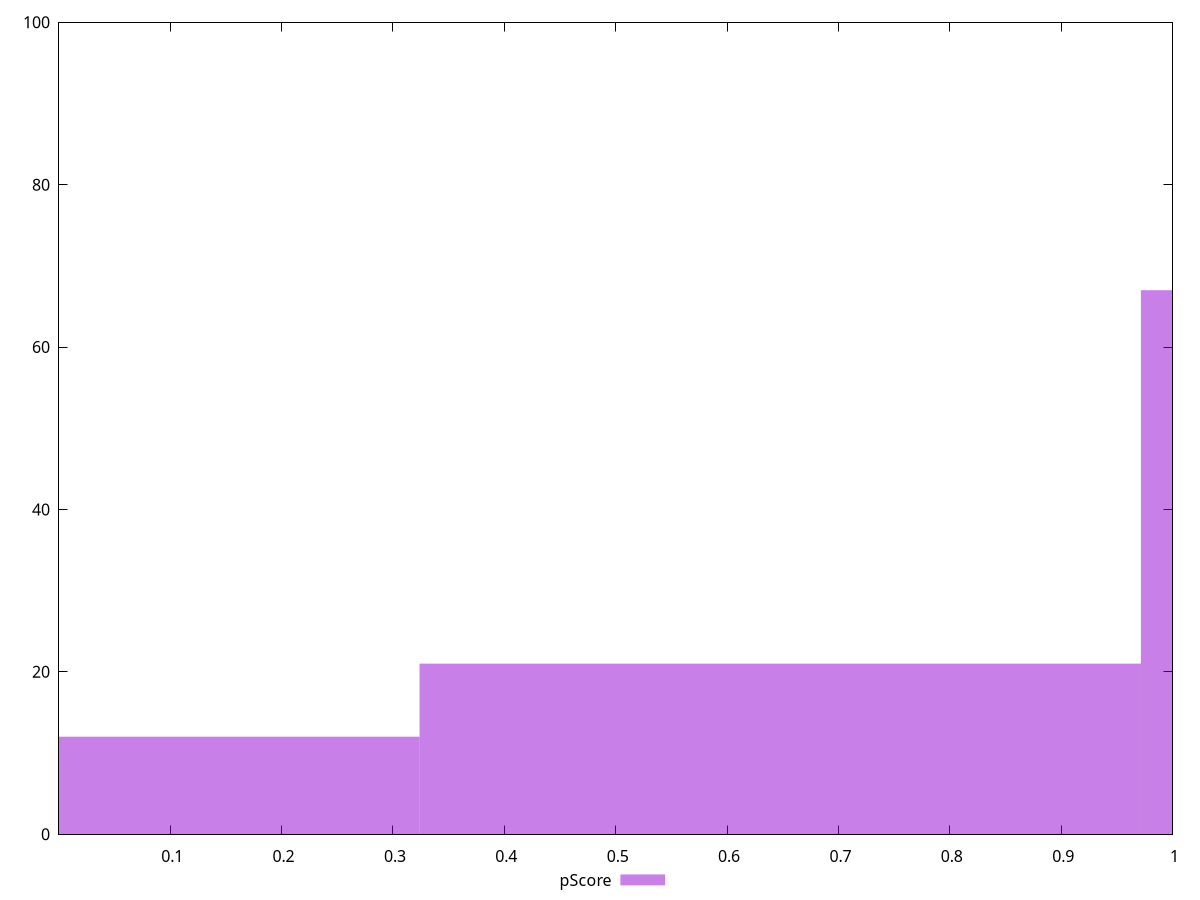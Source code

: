 reset

$pScore <<EOF
1.2954976277444938 67
0.6477488138722469 21
0 12
EOF

set key outside below
set boxwidth 0.6477488138722469
set xrange [0.00010858416936737614:0.9999993380488856]
set yrange [0:100]
set trange [0:100]
set style fill transparent solid 0.5 noborder
set terminal svg size 640, 490 enhanced background rgb 'white'
set output "report_00015_2021-02-09T16-11-33.973Z/estimated-input-latency/samples/pages+cached+noadtech/pScore/histogram.svg"

plot $pScore title "pScore" with boxes

reset

